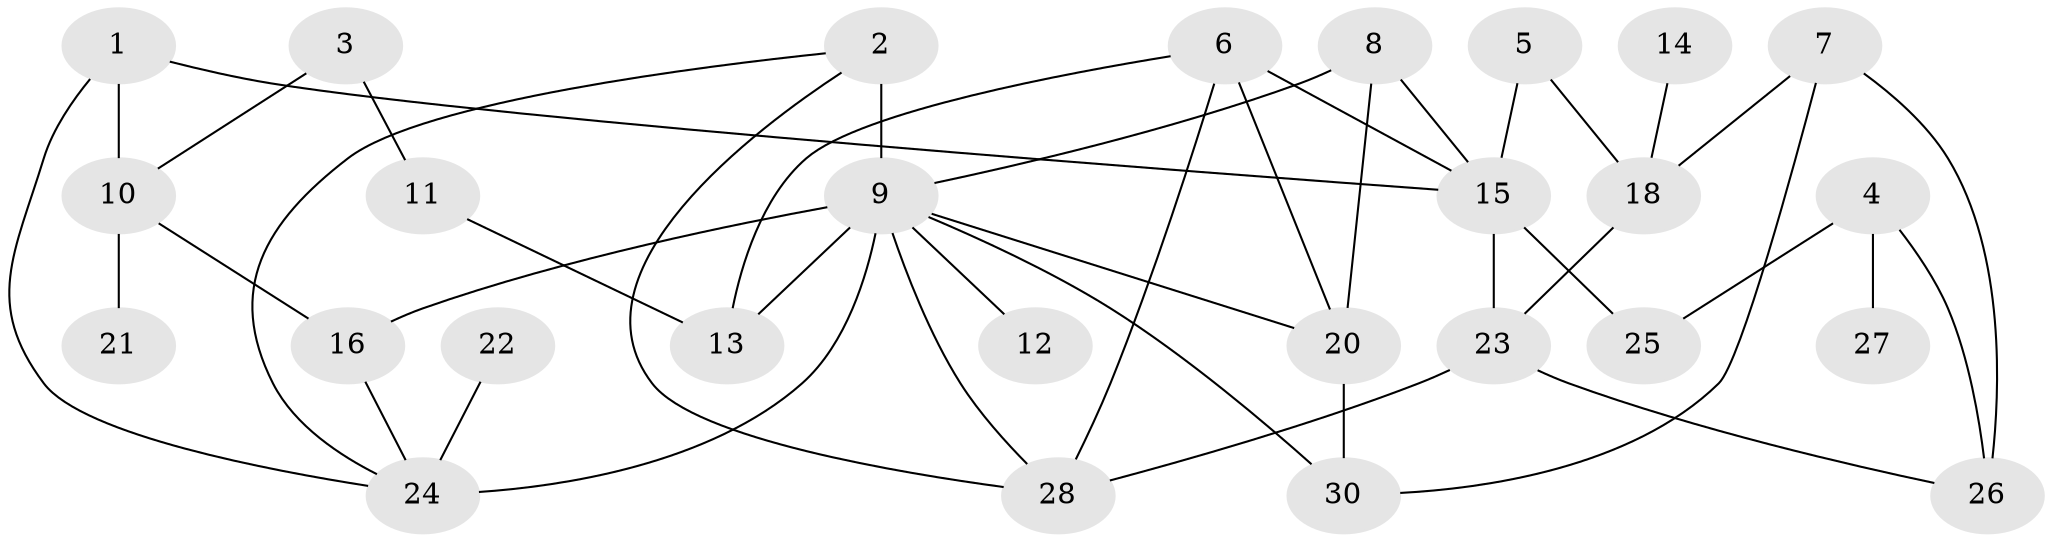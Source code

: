 // original degree distribution, {3: 0.25, 2: 0.21666666666666667, 1: 0.18333333333333332, 4: 0.18333333333333332, 5: 0.1, 0: 0.05, 6: 0.016666666666666666}
// Generated by graph-tools (version 1.1) at 2025/33/03/09/25 02:33:41]
// undirected, 27 vertices, 42 edges
graph export_dot {
graph [start="1"]
  node [color=gray90,style=filled];
  1;
  2;
  3;
  4;
  5;
  6;
  7;
  8;
  9;
  10;
  11;
  12;
  13;
  14;
  15;
  16;
  18;
  20;
  21;
  22;
  23;
  24;
  25;
  26;
  27;
  28;
  30;
  1 -- 10 [weight=1.0];
  1 -- 15 [weight=1.0];
  1 -- 24 [weight=1.0];
  2 -- 9 [weight=3.0];
  2 -- 24 [weight=1.0];
  2 -- 28 [weight=1.0];
  3 -- 10 [weight=1.0];
  3 -- 11 [weight=1.0];
  4 -- 25 [weight=1.0];
  4 -- 26 [weight=1.0];
  4 -- 27 [weight=1.0];
  5 -- 15 [weight=1.0];
  5 -- 18 [weight=1.0];
  6 -- 13 [weight=1.0];
  6 -- 15 [weight=2.0];
  6 -- 20 [weight=1.0];
  6 -- 28 [weight=1.0];
  7 -- 18 [weight=1.0];
  7 -- 26 [weight=1.0];
  7 -- 30 [weight=1.0];
  8 -- 9 [weight=1.0];
  8 -- 15 [weight=1.0];
  8 -- 20 [weight=1.0];
  9 -- 12 [weight=1.0];
  9 -- 13 [weight=1.0];
  9 -- 16 [weight=2.0];
  9 -- 20 [weight=3.0];
  9 -- 24 [weight=2.0];
  9 -- 28 [weight=1.0];
  9 -- 30 [weight=1.0];
  10 -- 16 [weight=2.0];
  10 -- 21 [weight=2.0];
  11 -- 13 [weight=1.0];
  14 -- 18 [weight=1.0];
  15 -- 23 [weight=1.0];
  15 -- 25 [weight=1.0];
  16 -- 24 [weight=1.0];
  18 -- 23 [weight=1.0];
  20 -- 30 [weight=1.0];
  22 -- 24 [weight=1.0];
  23 -- 26 [weight=1.0];
  23 -- 28 [weight=1.0];
}
